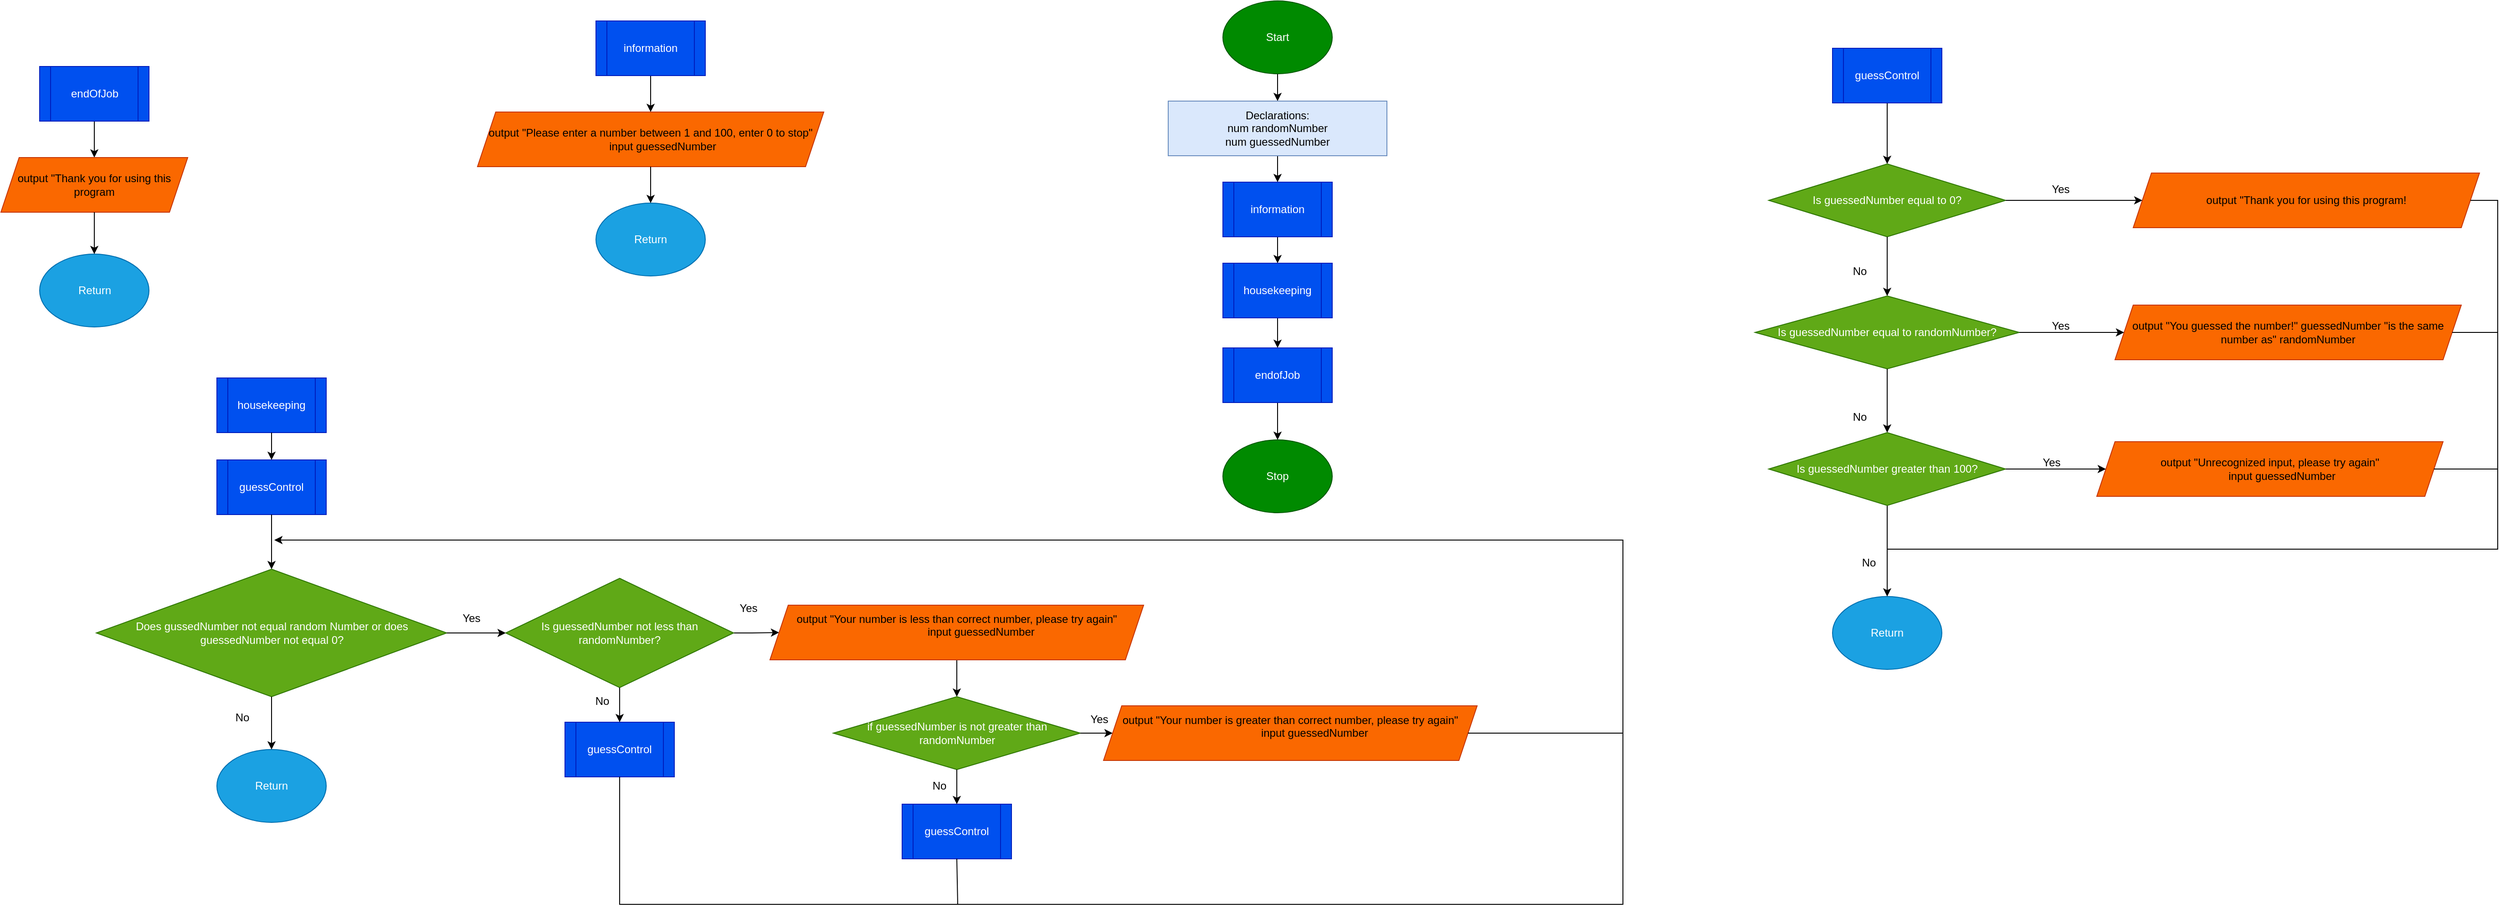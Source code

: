 <mxfile version="28.2.3">
  <diagram name="Page-1" id="w8xBJWYYfO1381Vw4mv-">
    <mxGraphModel dx="3375" dy="1533" grid="1" gridSize="10" guides="1" tooltips="1" connect="1" arrows="1" fold="1" page="1" pageScale="1" pageWidth="850" pageHeight="1100" math="0" shadow="0">
      <root>
        <mxCell id="0" />
        <mxCell id="1" parent="0" />
        <mxCell id="bEkU1AH99YkD4TP8FKFF-1" value="" style="edgeStyle=orthogonalEdgeStyle;rounded=0;orthogonalLoop=1;jettySize=auto;html=1;" parent="1" source="bEkU1AH99YkD4TP8FKFF-2" target="bEkU1AH99YkD4TP8FKFF-4" edge="1">
          <mxGeometry relative="1" as="geometry" />
        </mxCell>
        <mxCell id="bEkU1AH99YkD4TP8FKFF-2" value="Start" style="ellipse;whiteSpace=wrap;html=1;fillColor=#008a00;fontColor=#ffffff;strokeColor=#005700;" parent="1" vertex="1">
          <mxGeometry x="651" y="8" width="120" height="80" as="geometry" />
        </mxCell>
        <mxCell id="bEkU1AH99YkD4TP8FKFF-3" value="" style="edgeStyle=orthogonalEdgeStyle;rounded=0;orthogonalLoop=1;jettySize=auto;html=1;" parent="1" source="bEkU1AH99YkD4TP8FKFF-4" target="bEkU1AH99YkD4TP8FKFF-6" edge="1">
          <mxGeometry relative="1" as="geometry" />
        </mxCell>
        <mxCell id="bEkU1AH99YkD4TP8FKFF-4" value="Declarations:&lt;div&gt;&lt;span style=&quot;background-color: transparent; color: light-dark(rgb(0, 0, 0), rgb(255, 255, 255));&quot;&gt;num&amp;nbsp;randomNumber&lt;/span&gt;&lt;/div&gt;&lt;div&gt;num guessedNumber&lt;/div&gt;" style="whiteSpace=wrap;html=1;fillColor=#dae8fc;strokeColor=#6c8ebf;" parent="1" vertex="1">
          <mxGeometry x="591" y="118" width="240" height="60" as="geometry" />
        </mxCell>
        <mxCell id="bEkU1AH99YkD4TP8FKFF-5" value="" style="edgeStyle=orthogonalEdgeStyle;rounded=0;orthogonalLoop=1;jettySize=auto;html=1;" parent="1" source="bEkU1AH99YkD4TP8FKFF-6" target="bEkU1AH99YkD4TP8FKFF-8" edge="1">
          <mxGeometry relative="1" as="geometry" />
        </mxCell>
        <mxCell id="bEkU1AH99YkD4TP8FKFF-6" value="information" style="shape=process;whiteSpace=wrap;html=1;backgroundOutline=1;fillColor=#0050ef;fontColor=#ffffff;strokeColor=#001DBC;" parent="1" vertex="1">
          <mxGeometry x="651" y="207" width="120" height="60" as="geometry" />
        </mxCell>
        <mxCell id="bEkU1AH99YkD4TP8FKFF-7" value="" style="edgeStyle=orthogonalEdgeStyle;rounded=0;orthogonalLoop=1;jettySize=auto;html=1;" parent="1" source="bEkU1AH99YkD4TP8FKFF-8" target="bEkU1AH99YkD4TP8FKFF-10" edge="1">
          <mxGeometry relative="1" as="geometry" />
        </mxCell>
        <mxCell id="bEkU1AH99YkD4TP8FKFF-8" value="housekeeping" style="shape=process;whiteSpace=wrap;html=1;backgroundOutline=1;fillColor=#0050ef;fontColor=#ffffff;strokeColor=#001DBC;" parent="1" vertex="1">
          <mxGeometry x="651" y="296" width="120" height="60" as="geometry" />
        </mxCell>
        <mxCell id="bEkU1AH99YkD4TP8FKFF-9" value="" style="edgeStyle=orthogonalEdgeStyle;rounded=0;orthogonalLoop=1;jettySize=auto;html=1;entryX=0.5;entryY=0;entryDx=0;entryDy=0;" parent="1" source="bEkU1AH99YkD4TP8FKFF-10" target="bEkU1AH99YkD4TP8FKFF-11" edge="1">
          <mxGeometry relative="1" as="geometry">
            <mxPoint x="711" y="528" as="targetPoint" />
          </mxGeometry>
        </mxCell>
        <mxCell id="bEkU1AH99YkD4TP8FKFF-10" value="endofJob" style="shape=process;whiteSpace=wrap;html=1;backgroundOutline=1;fillColor=#0050ef;fontColor=#ffffff;strokeColor=#001DBC;" parent="1" vertex="1">
          <mxGeometry x="651" y="389" width="120" height="60" as="geometry" />
        </mxCell>
        <mxCell id="bEkU1AH99YkD4TP8FKFF-11" value="Stop" style="ellipse;whiteSpace=wrap;html=1;fillColor=#008a00;fontColor=#ffffff;strokeColor=#005700;" parent="1" vertex="1">
          <mxGeometry x="651" y="490" width="120" height="80" as="geometry" />
        </mxCell>
        <mxCell id="bEkU1AH99YkD4TP8FKFF-14" value="" style="edgeStyle=orthogonalEdgeStyle;rounded=0;orthogonalLoop=1;jettySize=auto;html=1;" parent="1" source="bEkU1AH99YkD4TP8FKFF-12" target="bEkU1AH99YkD4TP8FKFF-13" edge="1">
          <mxGeometry relative="1" as="geometry" />
        </mxCell>
        <mxCell id="bEkU1AH99YkD4TP8FKFF-12" value="information" style="shape=process;whiteSpace=wrap;html=1;backgroundOutline=1;fillColor=#0050ef;fontColor=#ffffff;strokeColor=#001DBC;" parent="1" vertex="1">
          <mxGeometry x="-37" y="30" width="120" height="60" as="geometry" />
        </mxCell>
        <mxCell id="bEkU1AH99YkD4TP8FKFF-13" value="&lt;div&gt;output &quot;Please enter a number between 1 and 100, enter 0 to stop&quot;&lt;/div&gt;&lt;div&gt;&lt;span style=&quot;white-space: normal;&quot;&gt;&lt;span style=&quot;white-space:pre&quot;&gt;&#x9;&lt;/span&gt;input guessedNumber&lt;/span&gt;&lt;/div&gt;" style="shape=parallelogram;perimeter=parallelogramPerimeter;whiteSpace=wrap;html=1;fixedSize=1;fillColor=#fa6800;strokeColor=#C73500;fontColor=#000000;" parent="1" vertex="1">
          <mxGeometry x="-167" y="130" width="380" height="60" as="geometry" />
        </mxCell>
        <mxCell id="bEkU1AH99YkD4TP8FKFF-17" value="Return" style="ellipse;whiteSpace=wrap;html=1;fillColor=#1ba1e2;fontColor=#ffffff;strokeColor=#006EAF;" parent="1" vertex="1">
          <mxGeometry x="-37" y="230" width="120" height="80" as="geometry" />
        </mxCell>
        <mxCell id="bEkU1AH99YkD4TP8FKFF-18" value="" style="endArrow=classic;html=1;rounded=0;exitX=0.5;exitY=1;exitDx=0;exitDy=0;entryX=0.5;entryY=0;entryDx=0;entryDy=0;" parent="1" source="bEkU1AH99YkD4TP8FKFF-13" target="bEkU1AH99YkD4TP8FKFF-17" edge="1">
          <mxGeometry width="50" height="50" relative="1" as="geometry">
            <mxPoint x="280" y="400" as="sourcePoint" />
            <mxPoint x="330" y="350" as="targetPoint" />
          </mxGeometry>
        </mxCell>
        <mxCell id="bEkU1AH99YkD4TP8FKFF-19" value="housekeeping" style="shape=process;whiteSpace=wrap;html=1;backgroundOutline=1;fillColor=#0050ef;fontColor=#ffffff;strokeColor=#001DBC;" parent="1" vertex="1">
          <mxGeometry x="-453" y="422" width="120" height="60" as="geometry" />
        </mxCell>
        <mxCell id="bEkU1AH99YkD4TP8FKFF-20" value="guessControl" style="shape=process;whiteSpace=wrap;html=1;backgroundOutline=1;fillColor=#0050ef;fontColor=#ffffff;strokeColor=#001DBC;" parent="1" vertex="1">
          <mxGeometry x="-453" y="512" width="120" height="60" as="geometry" />
        </mxCell>
        <mxCell id="bEkU1AH99YkD4TP8FKFF-21" value="" style="endArrow=classic;html=1;rounded=0;exitX=0.5;exitY=1;exitDx=0;exitDy=0;entryX=0.5;entryY=0;entryDx=0;entryDy=0;" parent="1" source="bEkU1AH99YkD4TP8FKFF-19" target="bEkU1AH99YkD4TP8FKFF-20" edge="1">
          <mxGeometry width="50" height="50" relative="1" as="geometry">
            <mxPoint x="-136" y="682" as="sourcePoint" />
            <mxPoint x="-86" y="632" as="targetPoint" />
          </mxGeometry>
        </mxCell>
        <mxCell id="bEkU1AH99YkD4TP8FKFF-22" value="Does gussedNumber not equal random Number or does guessedNumber not equal 0?" style="rhombus;whiteSpace=wrap;html=1;fillColor=#60a917;fontColor=#ffffff;strokeColor=#2D7600;" parent="1" vertex="1">
          <mxGeometry x="-585.25" y="632" width="384.5" height="140" as="geometry" />
        </mxCell>
        <mxCell id="bEkU1AH99YkD4TP8FKFF-23" value="" style="endArrow=classic;html=1;rounded=0;exitX=0.5;exitY=1;exitDx=0;exitDy=0;entryX=0.5;entryY=0;entryDx=0;entryDy=0;" parent="1" source="bEkU1AH99YkD4TP8FKFF-20" target="bEkU1AH99YkD4TP8FKFF-22" edge="1">
          <mxGeometry width="50" height="50" relative="1" as="geometry">
            <mxPoint x="-136" y="682" as="sourcePoint" />
            <mxPoint x="-86" y="632" as="targetPoint" />
          </mxGeometry>
        </mxCell>
        <mxCell id="bEkU1AH99YkD4TP8FKFF-33" value="" style="edgeStyle=orthogonalEdgeStyle;rounded=0;orthogonalLoop=1;jettySize=auto;html=1;" parent="1" source="bEkU1AH99YkD4TP8FKFF-24" target="bEkU1AH99YkD4TP8FKFF-32" edge="1">
          <mxGeometry relative="1" as="geometry" />
        </mxCell>
        <mxCell id="bEkU1AH99YkD4TP8FKFF-24" value="Is guessedNumber not less than randomNumber?" style="rhombus;whiteSpace=wrap;html=1;fillColor=#60a917;fontColor=#ffffff;strokeColor=#2D7600;" parent="1" vertex="1">
          <mxGeometry x="-136" y="642" width="250" height="120" as="geometry" />
        </mxCell>
        <mxCell id="bEkU1AH99YkD4TP8FKFF-25" value="" style="endArrow=classic;html=1;rounded=0;" parent="1" source="bEkU1AH99YkD4TP8FKFF-22" target="bEkU1AH99YkD4TP8FKFF-24" edge="1">
          <mxGeometry width="50" height="50" relative="1" as="geometry">
            <mxPoint x="-200.75" y="703.46" as="sourcePoint" />
            <mxPoint x="-136" y="703.46" as="targetPoint" />
          </mxGeometry>
        </mxCell>
        <mxCell id="bEkU1AH99YkD4TP8FKFF-26" value="Yes" style="text;html=1;align=center;verticalAlign=middle;resizable=0;points=[];autosize=1;strokeColor=none;fillColor=none;" parent="1" vertex="1">
          <mxGeometry x="-194" y="671.46" width="40" height="30" as="geometry" />
        </mxCell>
        <mxCell id="bEkU1AH99YkD4TP8FKFF-37" value="" style="edgeStyle=orthogonalEdgeStyle;rounded=0;orthogonalLoop=1;jettySize=auto;html=1;" parent="1" source="bEkU1AH99YkD4TP8FKFF-32" target="bEkU1AH99YkD4TP8FKFF-36" edge="1">
          <mxGeometry relative="1" as="geometry" />
        </mxCell>
        <mxCell id="bEkU1AH99YkD4TP8FKFF-32" value="&lt;div&gt;output &quot;Your number is less than correct number, please try again&quot;&lt;/div&gt;&lt;div&gt;&lt;span style=&quot;white-space: normal;&quot;&gt;&lt;span style=&quot;white-space:pre&quot;&gt;&#x9;&#x9;&lt;/span&gt;input guessedNumber&lt;/span&gt;&lt;/div&gt;&lt;div&gt;&lt;br&gt;&lt;/div&gt;" style="shape=parallelogram;perimeter=parallelogramPerimeter;whiteSpace=wrap;html=1;fixedSize=1;fillColor=#fa6800;strokeColor=#C73500;fontColor=#000000;" parent="1" vertex="1">
          <mxGeometry x="154" y="671.46" width="410" height="60" as="geometry" />
        </mxCell>
        <mxCell id="bEkU1AH99YkD4TP8FKFF-36" value="if guessedNumber is not greater than randomNumber" style="rhombus;whiteSpace=wrap;html=1;fillColor=#60a917;strokeColor=#2D7600;fontColor=#ffffff;" parent="1" vertex="1">
          <mxGeometry x="223.5" y="772" width="271" height="80" as="geometry" />
        </mxCell>
        <mxCell id="bEkU1AH99YkD4TP8FKFF-38" value="guessControl" style="shape=process;whiteSpace=wrap;html=1;backgroundOutline=1;fillColor=#0050ef;fontColor=#ffffff;strokeColor=#001DBC;" parent="1" vertex="1">
          <mxGeometry x="-71" y="800" width="120" height="60" as="geometry" />
        </mxCell>
        <mxCell id="bEkU1AH99YkD4TP8FKFF-39" value="guessControl" style="shape=process;whiteSpace=wrap;html=1;backgroundOutline=1;fillColor=#0050ef;fontColor=#ffffff;strokeColor=#001DBC;" parent="1" vertex="1">
          <mxGeometry x="299" y="890" width="120" height="60" as="geometry" />
        </mxCell>
        <mxCell id="bEkU1AH99YkD4TP8FKFF-40" value="" style="endArrow=classic;html=1;rounded=0;exitX=0.5;exitY=1;exitDx=0;exitDy=0;entryX=0.5;entryY=0;entryDx=0;entryDy=0;" parent="1" source="bEkU1AH99YkD4TP8FKFF-24" target="bEkU1AH99YkD4TP8FKFF-38" edge="1">
          <mxGeometry width="50" height="50" relative="1" as="geometry">
            <mxPoint x="30" y="650" as="sourcePoint" />
            <mxPoint x="80" y="600" as="targetPoint" />
          </mxGeometry>
        </mxCell>
        <mxCell id="bEkU1AH99YkD4TP8FKFF-41" value="" style="endArrow=classic;html=1;rounded=0;exitX=0.5;exitY=1;exitDx=0;exitDy=0;entryX=0.5;entryY=0;entryDx=0;entryDy=0;" parent="1" source="bEkU1AH99YkD4TP8FKFF-36" target="bEkU1AH99YkD4TP8FKFF-39" edge="1">
          <mxGeometry width="50" height="50" relative="1" as="geometry">
            <mxPoint x="30" y="650" as="sourcePoint" />
            <mxPoint x="80" y="600" as="targetPoint" />
          </mxGeometry>
        </mxCell>
        <mxCell id="bEkU1AH99YkD4TP8FKFF-42" value="" style="endArrow=classic;html=1;rounded=0;exitX=1;exitY=0.5;exitDx=0;exitDy=0;entryX=0;entryY=0.5;entryDx=0;entryDy=0;" parent="1" source="bEkU1AH99YkD4TP8FKFF-36" target="bEkU1AH99YkD4TP8FKFF-50" edge="1">
          <mxGeometry width="50" height="50" relative="1" as="geometry">
            <mxPoint x="-11" y="860" as="sourcePoint" />
            <mxPoint x="540" y="910" as="targetPoint" />
            <Array as="points" />
          </mxGeometry>
        </mxCell>
        <mxCell id="bEkU1AH99YkD4TP8FKFF-43" value="" style="endArrow=none;html=1;rounded=0;exitX=0.5;exitY=1;exitDx=0;exitDy=0;" parent="1" source="bEkU1AH99YkD4TP8FKFF-39" edge="1">
          <mxGeometry width="50" height="50" relative="1" as="geometry">
            <mxPoint x="30" y="920" as="sourcePoint" />
            <mxPoint x="360" y="1000" as="targetPoint" />
          </mxGeometry>
        </mxCell>
        <mxCell id="bEkU1AH99YkD4TP8FKFF-44" value="Return" style="ellipse;whiteSpace=wrap;html=1;fillColor=#1ba1e2;fontColor=#ffffff;strokeColor=#006EAF;" parent="1" vertex="1">
          <mxGeometry x="-453" y="830" width="120" height="80" as="geometry" />
        </mxCell>
        <mxCell id="bEkU1AH99YkD4TP8FKFF-45" value="" style="endArrow=classic;html=1;rounded=0;exitX=0.5;exitY=1;exitDx=0;exitDy=0;entryX=0.5;entryY=0;entryDx=0;entryDy=0;" parent="1" source="bEkU1AH99YkD4TP8FKFF-22" target="bEkU1AH99YkD4TP8FKFF-44" edge="1">
          <mxGeometry width="50" height="50" relative="1" as="geometry">
            <mxPoint x="30" y="680" as="sourcePoint" />
            <mxPoint x="80" y="630" as="targetPoint" />
          </mxGeometry>
        </mxCell>
        <mxCell id="bEkU1AH99YkD4TP8FKFF-46" value="No" style="text;html=1;align=center;verticalAlign=middle;whiteSpace=wrap;rounded=0;" parent="1" vertex="1">
          <mxGeometry x="-455" y="780" width="60" height="30" as="geometry" />
        </mxCell>
        <mxCell id="bEkU1AH99YkD4TP8FKFF-47" value="Yes" style="text;html=1;align=center;verticalAlign=middle;resizable=0;points=[];autosize=1;strokeColor=none;fillColor=none;" parent="1" vertex="1">
          <mxGeometry x="110" y="660" width="40" height="30" as="geometry" />
        </mxCell>
        <mxCell id="bEkU1AH99YkD4TP8FKFF-48" value="No" style="text;html=1;align=center;verticalAlign=middle;whiteSpace=wrap;rounded=0;" parent="1" vertex="1">
          <mxGeometry x="-60" y="762" width="60" height="30" as="geometry" />
        </mxCell>
        <mxCell id="bEkU1AH99YkD4TP8FKFF-49" value="No" style="text;html=1;align=center;verticalAlign=middle;whiteSpace=wrap;rounded=0;" parent="1" vertex="1">
          <mxGeometry x="310" y="855" width="60" height="30" as="geometry" />
        </mxCell>
        <mxCell id="bEkU1AH99YkD4TP8FKFF-51" value="" style="endArrow=classic;html=1;rounded=0;exitX=0.5;exitY=1;exitDx=0;exitDy=0;" parent="1" source="bEkU1AH99YkD4TP8FKFF-38" edge="1">
          <mxGeometry width="50" height="50" relative="1" as="geometry">
            <mxPoint x="-11" y="860" as="sourcePoint" />
            <mxPoint x="-390" y="600" as="targetPoint" />
            <Array as="points">
              <mxPoint x="-11" y="1000" />
              <mxPoint x="360" y="1000" />
              <mxPoint x="1090" y="1000" />
              <mxPoint x="1090" y="600" />
              <mxPoint x="680" y="600" />
            </Array>
          </mxGeometry>
        </mxCell>
        <mxCell id="bEkU1AH99YkD4TP8FKFF-50" value="&lt;div&gt;output &quot;Your number is greater than correct number, please try again&quot;&lt;/div&gt;&lt;div&gt;&lt;span style=&quot;white-space: normal;&quot;&gt;&lt;span style=&quot;white-space:pre&quot;&gt;&#x9;&#x9;&lt;/span&gt;input guessedNumber&lt;/span&gt;&lt;/div&gt;&lt;div&gt;&lt;br&gt;&lt;/div&gt;" style="shape=parallelogram;perimeter=parallelogramPerimeter;whiteSpace=wrap;html=1;fixedSize=1;fillColor=#fa6800;strokeColor=#C73500;fontColor=#000000;" parent="1" vertex="1">
          <mxGeometry x="520" y="782" width="410" height="60" as="geometry" />
        </mxCell>
        <mxCell id="bEkU1AH99YkD4TP8FKFF-53" value="" style="endArrow=none;html=1;rounded=0;exitX=1;exitY=0.5;exitDx=0;exitDy=0;" parent="1" source="bEkU1AH99YkD4TP8FKFF-50" edge="1">
          <mxGeometry width="50" height="50" relative="1" as="geometry">
            <mxPoint x="460" y="710" as="sourcePoint" />
            <mxPoint x="1090" y="812" as="targetPoint" />
          </mxGeometry>
        </mxCell>
        <mxCell id="bEkU1AH99YkD4TP8FKFF-54" value="Yes" style="text;html=1;align=center;verticalAlign=middle;resizable=0;points=[];autosize=1;strokeColor=none;fillColor=none;" parent="1" vertex="1">
          <mxGeometry x="494.5" y="782" width="40" height="30" as="geometry" />
        </mxCell>
        <mxCell id="bEkU1AH99YkD4TP8FKFF-55" value="" style="edgeStyle=orthogonalEdgeStyle;rounded=0;orthogonalLoop=1;jettySize=auto;html=1;" parent="1" source="bEkU1AH99YkD4TP8FKFF-56" target="bEkU1AH99YkD4TP8FKFF-57" edge="1">
          <mxGeometry relative="1" as="geometry" />
        </mxCell>
        <mxCell id="bEkU1AH99YkD4TP8FKFF-56" value="endOfJob" style="shape=process;whiteSpace=wrap;html=1;backgroundOutline=1;fillColor=#0050ef;fontColor=#ffffff;strokeColor=#001DBC;" parent="1" vertex="1">
          <mxGeometry x="-647.5" y="80" width="120" height="60" as="geometry" />
        </mxCell>
        <mxCell id="bEkU1AH99YkD4TP8FKFF-57" value="output &quot;Thank you for using this program" style="shape=parallelogram;perimeter=parallelogramPerimeter;whiteSpace=wrap;html=1;fixedSize=1;fillColor=#fa6800;fontColor=#000000;strokeColor=#C73500;" parent="1" vertex="1">
          <mxGeometry x="-690" y="180" width="205" height="60" as="geometry" />
        </mxCell>
        <mxCell id="bEkU1AH99YkD4TP8FKFF-58" value="Return" style="ellipse;whiteSpace=wrap;html=1;fillColor=#1ba1e2;fontColor=#ffffff;strokeColor=#006EAF;" parent="1" vertex="1">
          <mxGeometry x="-647.5" y="286" width="120" height="80" as="geometry" />
        </mxCell>
        <mxCell id="bEkU1AH99YkD4TP8FKFF-59" value="" style="endArrow=classic;html=1;rounded=0;exitX=0.5;exitY=1;exitDx=0;exitDy=0;entryX=0.5;entryY=0;entryDx=0;entryDy=0;" parent="1" source="bEkU1AH99YkD4TP8FKFF-57" target="bEkU1AH99YkD4TP8FKFF-58" edge="1">
          <mxGeometry width="50" height="50" relative="1" as="geometry">
            <mxPoint x="-270" y="320" as="sourcePoint" />
            <mxPoint x="-220" y="270" as="targetPoint" />
          </mxGeometry>
        </mxCell>
        <mxCell id="bEkU1AH99YkD4TP8FKFF-62" value="" style="edgeStyle=orthogonalEdgeStyle;rounded=0;orthogonalLoop=1;jettySize=auto;html=1;" parent="1" source="bEkU1AH99YkD4TP8FKFF-60" target="bEkU1AH99YkD4TP8FKFF-61" edge="1">
          <mxGeometry relative="1" as="geometry" />
        </mxCell>
        <mxCell id="bEkU1AH99YkD4TP8FKFF-60" value="guessControl" style="shape=process;whiteSpace=wrap;html=1;backgroundOutline=1;fillColor=#0050ef;fontColor=#ffffff;strokeColor=#001DBC;" parent="1" vertex="1">
          <mxGeometry x="1320" y="60" width="120" height="60" as="geometry" />
        </mxCell>
        <mxCell id="bEkU1AH99YkD4TP8FKFF-61" value="Is guessedNumber equal to 0?" style="rhombus;whiteSpace=wrap;html=1;fillColor=#60a917;strokeColor=#2D7600;fontColor=#ffffff;" parent="1" vertex="1">
          <mxGeometry x="1250" y="187" width="260" height="80" as="geometry" />
        </mxCell>
        <mxCell id="bEkU1AH99YkD4TP8FKFF-63" value="&lt;div&gt;output &quot;Unrecognized input, please try again&quot;&lt;/div&gt;&lt;div&gt;&lt;span style=&quot;white-space: normal;&quot;&gt;&lt;span style=&quot;white-space:pre&quot;&gt;&#x9;&lt;/span&gt;input guessedNumber&lt;/span&gt;&lt;/div&gt;" style="shape=parallelogram;perimeter=parallelogramPerimeter;whiteSpace=wrap;html=1;fixedSize=1;fillColor=#fa6800;strokeColor=#C73500;fontColor=#000000;" parent="1" vertex="1">
          <mxGeometry x="1610" y="492" width="380" height="60" as="geometry" />
        </mxCell>
        <mxCell id="bEkU1AH99YkD4TP8FKFF-64" value="Return" style="ellipse;whiteSpace=wrap;html=1;fillColor=#1ba1e2;fontColor=#ffffff;strokeColor=#006EAF;" parent="1" vertex="1">
          <mxGeometry x="1320" y="662" width="120" height="80" as="geometry" />
        </mxCell>
        <mxCell id="bEkU1AH99YkD4TP8FKFF-65" value="" style="endArrow=classic;html=1;rounded=0;exitX=0.5;exitY=1;exitDx=0;exitDy=0;entryX=0.5;entryY=0;entryDx=0;entryDy=0;" parent="1" source="bEkU1AH99YkD4TP8FKFF-68" target="bEkU1AH99YkD4TP8FKFF-64" edge="1">
          <mxGeometry width="50" height="50" relative="1" as="geometry">
            <mxPoint x="950" y="550" as="sourcePoint" />
            <mxPoint x="1000" y="500" as="targetPoint" />
          </mxGeometry>
        </mxCell>
        <mxCell id="bEkU1AH99YkD4TP8FKFF-67" value="" style="endArrow=classic;html=1;rounded=0;exitX=0.5;exitY=1;exitDx=0;exitDy=0;entryX=0.5;entryY=0;entryDx=0;entryDy=0;" parent="1" source="bEkU1AH99YkD4TP8FKFF-61" target="bEkU1AH99YkD4TP8FKFF-66" edge="1">
          <mxGeometry width="50" height="50" relative="1" as="geometry">
            <mxPoint x="1380" y="267" as="sourcePoint" />
            <mxPoint x="1380" y="662" as="targetPoint" />
          </mxGeometry>
        </mxCell>
        <mxCell id="bEkU1AH99YkD4TP8FKFF-66" value="Is guessedNumber equal to randomNumber?" style="rhombus;whiteSpace=wrap;html=1;fillColor=#60a917;strokeColor=#2D7600;fontColor=#ffffff;" parent="1" vertex="1">
          <mxGeometry x="1235" y="332" width="290" height="80" as="geometry" />
        </mxCell>
        <mxCell id="bEkU1AH99YkD4TP8FKFF-69" value="" style="endArrow=classic;html=1;rounded=0;exitX=0.5;exitY=1;exitDx=0;exitDy=0;entryX=0.5;entryY=0;entryDx=0;entryDy=0;" parent="1" source="bEkU1AH99YkD4TP8FKFF-66" target="bEkU1AH99YkD4TP8FKFF-68" edge="1">
          <mxGeometry width="50" height="50" relative="1" as="geometry">
            <mxPoint x="1380" y="400" as="sourcePoint" />
            <mxPoint x="1380" y="662" as="targetPoint" />
          </mxGeometry>
        </mxCell>
        <mxCell id="bEkU1AH99YkD4TP8FKFF-68" value="Is guessedNumber greater than 100?" style="rhombus;whiteSpace=wrap;html=1;fillColor=#60a917;strokeColor=#2D7600;fontColor=#ffffff;" parent="1" vertex="1">
          <mxGeometry x="1250" y="482" width="260" height="80" as="geometry" />
        </mxCell>
        <mxCell id="bEkU1AH99YkD4TP8FKFF-70" value="" style="endArrow=classic;html=1;rounded=0;entryX=0;entryY=0.5;entryDx=0;entryDy=0;" parent="1" source="bEkU1AH99YkD4TP8FKFF-68" target="bEkU1AH99YkD4TP8FKFF-63" edge="1">
          <mxGeometry width="50" height="50" relative="1" as="geometry">
            <mxPoint x="1250" y="550" as="sourcePoint" />
            <mxPoint x="1300" y="500" as="targetPoint" />
          </mxGeometry>
        </mxCell>
        <mxCell id="bEkU1AH99YkD4TP8FKFF-71" value="&lt;div&gt;output &quot;You guessed the number!&quot; guessedNumber &quot;is the same number as&quot; randomNumber&lt;/div&gt;" style="shape=parallelogram;perimeter=parallelogramPerimeter;whiteSpace=wrap;html=1;fixedSize=1;fillColor=#fa6800;strokeColor=#C73500;fontColor=#000000;" parent="1" vertex="1">
          <mxGeometry x="1630" y="342" width="380" height="60" as="geometry" />
        </mxCell>
        <mxCell id="bEkU1AH99YkD4TP8FKFF-73" value="output &quot;Thank you for using this program!" style="shape=parallelogram;perimeter=parallelogramPerimeter;whiteSpace=wrap;html=1;fixedSize=1;fillColor=#fa6800;fontColor=#000000;strokeColor=#C73500;" parent="1" vertex="1">
          <mxGeometry x="1650" y="197" width="380" height="60" as="geometry" />
        </mxCell>
        <mxCell id="bEkU1AH99YkD4TP8FKFF-74" value="" style="endArrow=classic;html=1;rounded=0;exitX=1;exitY=0.5;exitDx=0;exitDy=0;" parent="1" source="bEkU1AH99YkD4TP8FKFF-61" target="bEkU1AH99YkD4TP8FKFF-73" edge="1">
          <mxGeometry width="50" height="50" relative="1" as="geometry">
            <mxPoint x="1280" y="550" as="sourcePoint" />
            <mxPoint x="1330" y="500" as="targetPoint" />
          </mxGeometry>
        </mxCell>
        <mxCell id="bEkU1AH99YkD4TP8FKFF-75" value="" style="endArrow=classic;html=1;rounded=0;exitX=1;exitY=0.5;exitDx=0;exitDy=0;entryX=0;entryY=0.5;entryDx=0;entryDy=0;" parent="1" source="bEkU1AH99YkD4TP8FKFF-66" target="bEkU1AH99YkD4TP8FKFF-71" edge="1">
          <mxGeometry width="50" height="50" relative="1" as="geometry">
            <mxPoint x="1530" y="300" as="sourcePoint" />
            <mxPoint x="1680" y="300" as="targetPoint" />
          </mxGeometry>
        </mxCell>
        <mxCell id="bEkU1AH99YkD4TP8FKFF-76" value="Yes" style="text;html=1;align=center;verticalAlign=middle;resizable=0;points=[];autosize=1;strokeColor=none;fillColor=none;" parent="1" vertex="1">
          <mxGeometry x="1550" y="200" width="40" height="30" as="geometry" />
        </mxCell>
        <mxCell id="bEkU1AH99YkD4TP8FKFF-77" value="Yes" style="text;html=1;align=center;verticalAlign=middle;resizable=0;points=[];autosize=1;strokeColor=none;fillColor=none;" parent="1" vertex="1">
          <mxGeometry x="1550" y="350" width="40" height="30" as="geometry" />
        </mxCell>
        <mxCell id="bEkU1AH99YkD4TP8FKFF-78" value="Yes" style="text;html=1;align=center;verticalAlign=middle;resizable=0;points=[];autosize=1;strokeColor=none;fillColor=none;" parent="1" vertex="1">
          <mxGeometry x="1540" y="500" width="40" height="30" as="geometry" />
        </mxCell>
        <mxCell id="bEkU1AH99YkD4TP8FKFF-79" value="No" style="text;html=1;align=center;verticalAlign=middle;whiteSpace=wrap;rounded=0;" parent="1" vertex="1">
          <mxGeometry x="1320" y="290" width="60" height="30" as="geometry" />
        </mxCell>
        <mxCell id="bEkU1AH99YkD4TP8FKFF-82" value="No" style="text;html=1;align=center;verticalAlign=middle;whiteSpace=wrap;rounded=0;" parent="1" vertex="1">
          <mxGeometry x="1320" y="450" width="60" height="30" as="geometry" />
        </mxCell>
        <mxCell id="bEkU1AH99YkD4TP8FKFF-83" value="No" style="text;html=1;align=center;verticalAlign=middle;whiteSpace=wrap;rounded=0;" parent="1" vertex="1">
          <mxGeometry x="1330" y="610" width="60" height="30" as="geometry" />
        </mxCell>
        <mxCell id="5Cz30d_9PVH-dQxHBJe9-1" value="" style="endArrow=none;html=1;rounded=0;startArrow=none;startFill=0;entryX=1;entryY=0.5;entryDx=0;entryDy=0;" edge="1" parent="1" target="bEkU1AH99YkD4TP8FKFF-63">
          <mxGeometry width="50" height="50" relative="1" as="geometry">
            <mxPoint x="1380" y="610" as="sourcePoint" />
            <mxPoint x="1550" y="380" as="targetPoint" />
            <Array as="points">
              <mxPoint x="2050" y="610" />
              <mxPoint x="2050" y="522" />
            </Array>
          </mxGeometry>
        </mxCell>
        <mxCell id="5Cz30d_9PVH-dQxHBJe9-2" value="" style="endArrow=none;html=1;rounded=0;exitX=1;exitY=0.5;exitDx=0;exitDy=0;" edge="1" parent="1" source="bEkU1AH99YkD4TP8FKFF-71">
          <mxGeometry width="50" height="50" relative="1" as="geometry">
            <mxPoint x="1500" y="430" as="sourcePoint" />
            <mxPoint x="2050" y="540" as="targetPoint" />
            <Array as="points">
              <mxPoint x="2050" y="372" />
            </Array>
          </mxGeometry>
        </mxCell>
        <mxCell id="5Cz30d_9PVH-dQxHBJe9-3" value="" style="endArrow=none;html=1;rounded=0;exitX=1;exitY=0.5;exitDx=0;exitDy=0;" edge="1" parent="1" source="bEkU1AH99YkD4TP8FKFF-73">
          <mxGeometry width="50" height="50" relative="1" as="geometry">
            <mxPoint x="1500" y="430" as="sourcePoint" />
            <mxPoint x="2050" y="380" as="targetPoint" />
            <Array as="points">
              <mxPoint x="2050" y="227" />
            </Array>
          </mxGeometry>
        </mxCell>
      </root>
    </mxGraphModel>
  </diagram>
</mxfile>
